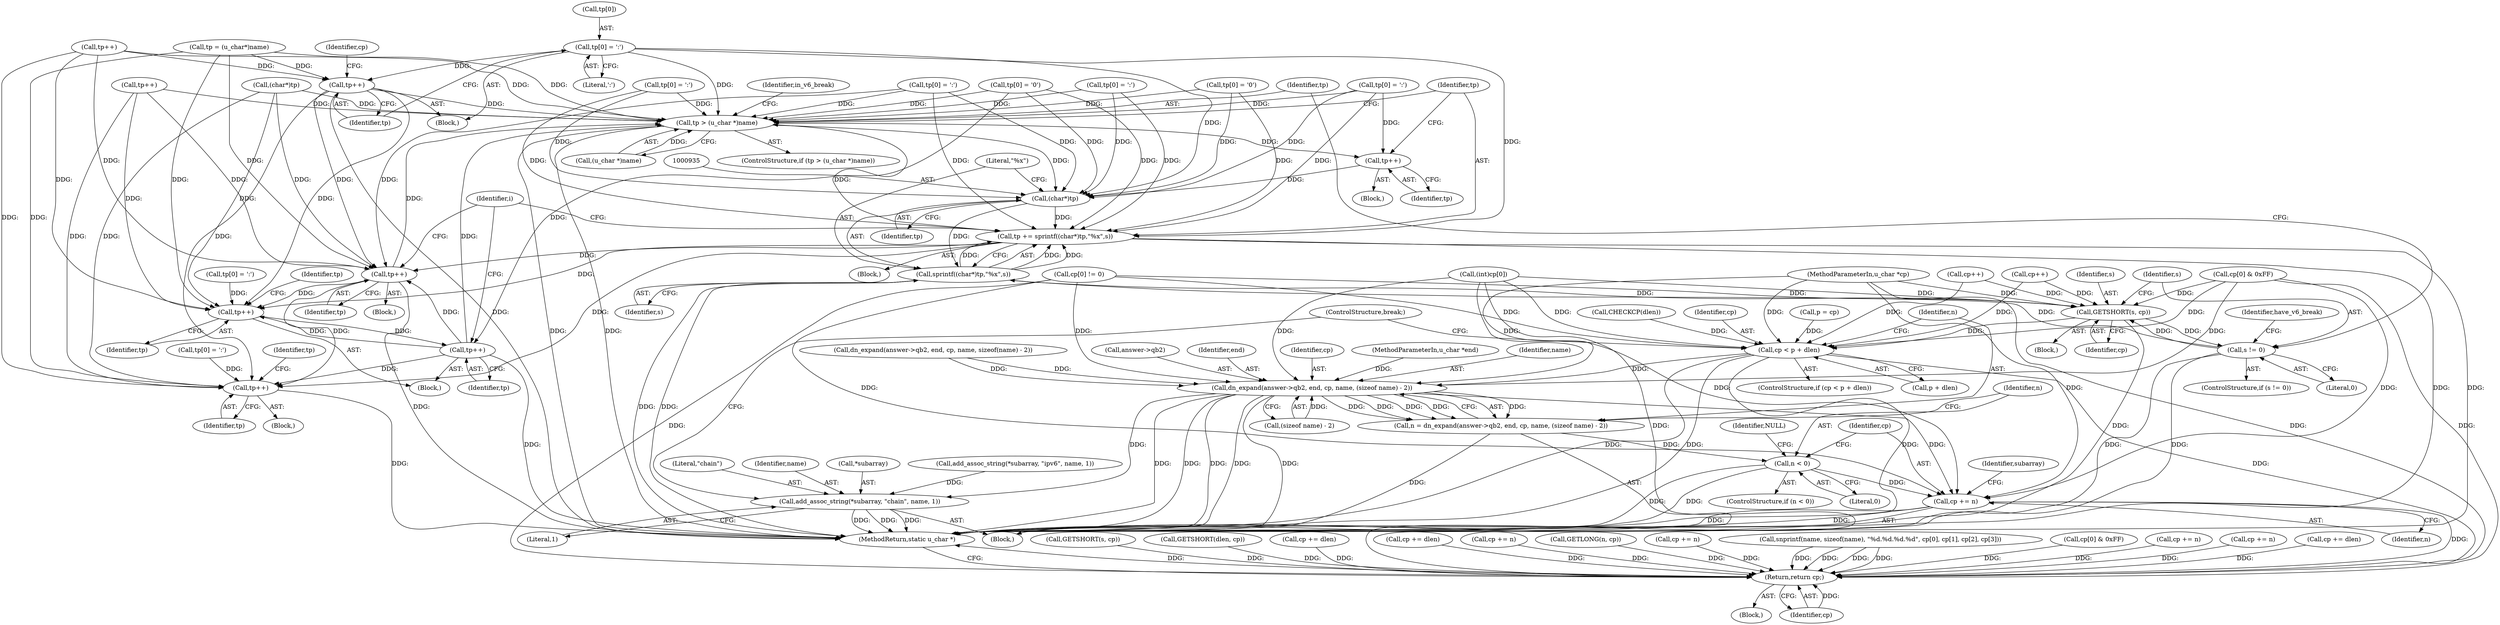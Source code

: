 digraph "0_php-src_2fefae47716d501aec41c1102f3fd4531f070b05_0@array" {
"1000862" [label="(Call,tp[0] = ':')"];
"1000867" [label="(Call,tp++)"];
"1000915" [label="(Call,tp > (u_char *)name)"];
"1000929" [label="(Call,tp++)"];
"1000934" [label="(Call,(char*)tp)"];
"1000931" [label="(Call,tp += sprintf((char*)tp,\"%x\",s))"];
"1000956" [label="(Call,tp++)"];
"1000968" [label="(Call,tp++)"];
"1000975" [label="(Call,tp++)"];
"1000987" [label="(Call,tp++)"];
"1000933" [label="(Call,sprintf((char*)tp,\"%x\",s))"];
"1000906" [label="(Call,GETSHORT(s, cp))"];
"1000910" [label="(Call,s != 0)"];
"1001001" [label="(Call,cp < p + dlen)"];
"1001009" [label="(Call,dn_expand(answer->qb2, end, cp, name, (sizeof name) - 2))"];
"1001007" [label="(Call,n = dn_expand(answer->qb2, end, cp, name, (sizeof name) - 2))"];
"1001021" [label="(Call,n < 0)"];
"1001027" [label="(Call,cp += n)"];
"1001245" [label="(Return,return cp;)"];
"1001030" [label="(Call,add_assoc_string(*subarray, \"chain\", name, 1))"];
"1000889" [label="(Identifier,cp)"];
"1001032" [label="(Identifier,subarray)"];
"1001000" [label="(ControlStructure,if (cp < p + dlen))"];
"1000113" [label="(Block,)"];
"1000930" [label="(Identifier,tp)"];
"1000920" [label="(Block,)"];
"1000970" [label="(Call,tp[0] = '0')"];
"1001013" [label="(Identifier,end)"];
"1001033" [label="(Literal,\"chain\")"];
"1000773" [label="(Call,(int)cp[0])"];
"1001014" [label="(Identifier,cp)"];
"1000936" [label="(Identifier,tp)"];
"1000657" [label="(Call,GETSHORT(s, cp))"];
"1001023" [label="(Literal,0)"];
"1001003" [label="(Call,p + dlen)"];
"1000165" [label="(Call,GETSHORT(dlen, cp))"];
"1000969" [label="(Identifier,tp)"];
"1001241" [label="(Call,cp += dlen)"];
"1000886" [label="(Call,tp++)"];
"1000957" [label="(Identifier,tp)"];
"1001008" [label="(Identifier,n)"];
"1001034" [label="(Identifier,name)"];
"1000929" [label="(Call,tp++)"];
"1001001" [label="(Call,cp < p + dlen)"];
"1000951" [label="(Call,tp[0] = ':')"];
"1001006" [label="(Block,)"];
"1000888" [label="(Call,cp++)"];
"1001031" [label="(Call,*subarray)"];
"1000107" [label="(MethodParameterIn,u_char *end)"];
"1000909" [label="(ControlStructure,if (s != 0))"];
"1001010" [label="(Call,answer->qb2)"];
"1000106" [label="(MethodParameterIn,u_char *cp)"];
"1000275" [label="(Call,cp += dlen)"];
"1000913" [label="(Block,)"];
"1000868" [label="(Identifier,tp)"];
"1001016" [label="(Call,(sizeof name) - 2)"];
"1000917" [label="(Call,(u_char *)name)"];
"1001026" [label="(Identifier,NULL)"];
"1000911" [label="(Identifier,s)"];
"1000962" [label="(Block,)"];
"1001245" [label="(Return,return cp;)"];
"1000938" [label="(Identifier,s)"];
"1000987" [label="(Call,tp++)"];
"1000906" [label="(Call,GETSHORT(s, cp))"];
"1000916" [label="(Identifier,tp)"];
"1000802" [label="(Call,tp[0] = ':')"];
"1000786" [label="(Call,tp = (u_char*)name)"];
"1000914" [label="(ControlStructure,if (tp > (u_char *)name))"];
"1000972" [label="(Identifier,tp)"];
"1000922" [label="(Identifier,in_v6_break)"];
"1001002" [label="(Identifier,cp)"];
"1000903" [label="(Block,)"];
"1000934" [label="(Call,(char*)tp)"];
"1001021" [label="(Call,n < 0)"];
"1000779" [label="(Call,cp++)"];
"1000968" [label="(Call,tp++)"];
"1000833" [label="(Call,tp[0] = ':')"];
"1000414" [label="(Call,cp += n)"];
"1000759" [label="(Call,p = cp)"];
"1000628" [label="(Call,GETLONG(n, cp))"];
"1000841" [label="(Call,(char*)tp)"];
"1000352" [label="(Call,cp += n)"];
"1000252" [label="(Call,snprintf(name, sizeof(name), \"%d.%d.%d.%d\", cp[0], cp[1], cp[2], cp[3]))"];
"1000924" [label="(Call,tp[0] = ':')"];
"1000908" [label="(Identifier,cp)"];
"1000902" [label="(Identifier,i)"];
"1000982" [label="(Call,tp[0] = ':')"];
"1001183" [label="(Call,cp[0] & 0xFF)"];
"1000944" [label="(Block,)"];
"1001246" [label="(Identifier,cp)"];
"1001022" [label="(Identifier,n)"];
"1001224" [label="(Call,cp += n)"];
"1001027" [label="(Call,cp += n)"];
"1001020" [label="(ControlStructure,if (n < 0))"];
"1000915" [label="(Call,tp > (u_char *)name)"];
"1001092" [label="(Call,cp += n)"];
"1000511" [label="(Call,cp += dlen)"];
"1000807" [label="(Call,tp++)"];
"1000862" [label="(Call,tp[0] = ':')"];
"1000994" [label="(Call,add_assoc_string(*subarray, \"ipv6\", name, 1))"];
"1001028" [label="(Identifier,cp)"];
"1000912" [label="(Literal,0)"];
"1001009" [label="(Call,dn_expand(answer->qb2, end, cp, name, (sizeof name) - 2))"];
"1000963" [label="(Call,tp[0] = ':')"];
"1001029" [label="(Identifier,n)"];
"1001030" [label="(Call,add_assoc_string(*subarray, \"chain\", name, 1))"];
"1000866" [label="(Literal,':')"];
"1000855" [label="(Block,)"];
"1000932" [label="(Identifier,tp)"];
"1000981" [label="(Block,)"];
"1000937" [label="(Literal,\"%x\")"];
"1000943" [label="(Identifier,have_v6_break)"];
"1000991" [label="(Identifier,tp)"];
"1001035" [label="(Literal,1)"];
"1000817" [label="(Call,cp[0] != 0)"];
"1000910" [label="(Call,s != 0)"];
"1000867" [label="(Call,tp++)"];
"1001015" [label="(Identifier,name)"];
"1000975" [label="(Call,tp++)"];
"1000136" [label="(Call,dn_expand(answer->qb2, end, cp, name, sizeof(name) - 2))"];
"1000881" [label="(Call,tp[0] = '0')"];
"1000988" [label="(Identifier,tp)"];
"1000907" [label="(Identifier,s)"];
"1001247" [label="(MethodReturn,static u_char *)"];
"1000931" [label="(Call,tp += sprintf((char*)tp,\"%x\",s))"];
"1000845" [label="(Call,cp[0] & 0xFF)"];
"1001007" [label="(Call,n = dn_expand(answer->qb2, end, cp, name, (sizeof name) - 2))"];
"1001036" [label="(ControlStructure,break;)"];
"1000956" [label="(Call,tp++)"];
"1000933" [label="(Call,sprintf((char*)tp,\"%x\",s))"];
"1000168" [label="(Call,CHECKCP(dlen))"];
"1000976" [label="(Identifier,tp)"];
"1000863" [label="(Call,tp[0])"];
"1000862" -> "1000855"  [label="AST: "];
"1000862" -> "1000866"  [label="CFG: "];
"1000863" -> "1000862"  [label="AST: "];
"1000866" -> "1000862"  [label="AST: "];
"1000868" -> "1000862"  [label="CFG: "];
"1000862" -> "1000867"  [label="DDG: "];
"1000862" -> "1000915"  [label="DDG: "];
"1000862" -> "1000931"  [label="DDG: "];
"1000862" -> "1000934"  [label="DDG: "];
"1000867" -> "1000855"  [label="AST: "];
"1000867" -> "1000868"  [label="CFG: "];
"1000868" -> "1000867"  [label="AST: "];
"1000889" -> "1000867"  [label="CFG: "];
"1000867" -> "1001247"  [label="DDG: "];
"1000807" -> "1000867"  [label="DDG: "];
"1000786" -> "1000867"  [label="DDG: "];
"1000867" -> "1000915"  [label="DDG: "];
"1000867" -> "1000956"  [label="DDG: "];
"1000867" -> "1000968"  [label="DDG: "];
"1000867" -> "1000987"  [label="DDG: "];
"1000915" -> "1000914"  [label="AST: "];
"1000915" -> "1000917"  [label="CFG: "];
"1000916" -> "1000915"  [label="AST: "];
"1000917" -> "1000915"  [label="AST: "];
"1000922" -> "1000915"  [label="CFG: "];
"1000932" -> "1000915"  [label="CFG: "];
"1000915" -> "1001247"  [label="DDG: "];
"1000915" -> "1001247"  [label="DDG: "];
"1000841" -> "1000915"  [label="DDG: "];
"1000802" -> "1000915"  [label="DDG: "];
"1000924" -> "1000915"  [label="DDG: "];
"1000956" -> "1000915"  [label="DDG: "];
"1000881" -> "1000915"  [label="DDG: "];
"1000931" -> "1000915"  [label="DDG: "];
"1000975" -> "1000915"  [label="DDG: "];
"1000807" -> "1000915"  [label="DDG: "];
"1000833" -> "1000915"  [label="DDG: "];
"1000951" -> "1000915"  [label="DDG: "];
"1000886" -> "1000915"  [label="DDG: "];
"1000786" -> "1000915"  [label="DDG: "];
"1000970" -> "1000915"  [label="DDG: "];
"1000917" -> "1000915"  [label="DDG: "];
"1000915" -> "1000929"  [label="DDG: "];
"1000915" -> "1000934"  [label="DDG: "];
"1000929" -> "1000920"  [label="AST: "];
"1000929" -> "1000930"  [label="CFG: "];
"1000930" -> "1000929"  [label="AST: "];
"1000932" -> "1000929"  [label="CFG: "];
"1000924" -> "1000929"  [label="DDG: "];
"1000929" -> "1000934"  [label="DDG: "];
"1000934" -> "1000933"  [label="AST: "];
"1000934" -> "1000936"  [label="CFG: "];
"1000935" -> "1000934"  [label="AST: "];
"1000936" -> "1000934"  [label="AST: "];
"1000937" -> "1000934"  [label="CFG: "];
"1000934" -> "1000931"  [label="DDG: "];
"1000934" -> "1000933"  [label="DDG: "];
"1000833" -> "1000934"  [label="DDG: "];
"1000802" -> "1000934"  [label="DDG: "];
"1000924" -> "1000934"  [label="DDG: "];
"1000951" -> "1000934"  [label="DDG: "];
"1000970" -> "1000934"  [label="DDG: "];
"1000881" -> "1000934"  [label="DDG: "];
"1000931" -> "1000913"  [label="AST: "];
"1000931" -> "1000933"  [label="CFG: "];
"1000932" -> "1000931"  [label="AST: "];
"1000933" -> "1000931"  [label="AST: "];
"1000902" -> "1000931"  [label="CFG: "];
"1000931" -> "1001247"  [label="DDG: "];
"1000931" -> "1001247"  [label="DDG: "];
"1000933" -> "1000931"  [label="DDG: "];
"1000933" -> "1000931"  [label="DDG: "];
"1000933" -> "1000931"  [label="DDG: "];
"1000802" -> "1000931"  [label="DDG: "];
"1000924" -> "1000931"  [label="DDG: "];
"1000951" -> "1000931"  [label="DDG: "];
"1000970" -> "1000931"  [label="DDG: "];
"1000881" -> "1000931"  [label="DDG: "];
"1000833" -> "1000931"  [label="DDG: "];
"1000931" -> "1000956"  [label="DDG: "];
"1000931" -> "1000968"  [label="DDG: "];
"1000931" -> "1000987"  [label="DDG: "];
"1000956" -> "1000944"  [label="AST: "];
"1000956" -> "1000957"  [label="CFG: "];
"1000957" -> "1000956"  [label="AST: "];
"1000902" -> "1000956"  [label="CFG: "];
"1000956" -> "1001247"  [label="DDG: "];
"1000841" -> "1000956"  [label="DDG: "];
"1000807" -> "1000956"  [label="DDG: "];
"1000786" -> "1000956"  [label="DDG: "];
"1000975" -> "1000956"  [label="DDG: "];
"1000951" -> "1000956"  [label="DDG: "];
"1000886" -> "1000956"  [label="DDG: "];
"1000956" -> "1000968"  [label="DDG: "];
"1000956" -> "1000987"  [label="DDG: "];
"1000968" -> "1000962"  [label="AST: "];
"1000968" -> "1000969"  [label="CFG: "];
"1000969" -> "1000968"  [label="AST: "];
"1000972" -> "1000968"  [label="CFG: "];
"1000841" -> "1000968"  [label="DDG: "];
"1000807" -> "1000968"  [label="DDG: "];
"1000963" -> "1000968"  [label="DDG: "];
"1000886" -> "1000968"  [label="DDG: "];
"1000786" -> "1000968"  [label="DDG: "];
"1000975" -> "1000968"  [label="DDG: "];
"1000968" -> "1000975"  [label="DDG: "];
"1000975" -> "1000962"  [label="AST: "];
"1000975" -> "1000976"  [label="CFG: "];
"1000976" -> "1000975"  [label="AST: "];
"1000902" -> "1000975"  [label="CFG: "];
"1000975" -> "1001247"  [label="DDG: "];
"1000970" -> "1000975"  [label="DDG: "];
"1000975" -> "1000987"  [label="DDG: "];
"1000987" -> "1000981"  [label="AST: "];
"1000987" -> "1000988"  [label="CFG: "];
"1000988" -> "1000987"  [label="AST: "];
"1000991" -> "1000987"  [label="CFG: "];
"1000987" -> "1001247"  [label="DDG: "];
"1000841" -> "1000987"  [label="DDG: "];
"1000807" -> "1000987"  [label="DDG: "];
"1000886" -> "1000987"  [label="DDG: "];
"1000786" -> "1000987"  [label="DDG: "];
"1000982" -> "1000987"  [label="DDG: "];
"1000933" -> "1000938"  [label="CFG: "];
"1000937" -> "1000933"  [label="AST: "];
"1000938" -> "1000933"  [label="AST: "];
"1000933" -> "1001247"  [label="DDG: "];
"1000933" -> "1001247"  [label="DDG: "];
"1000933" -> "1000906"  [label="DDG: "];
"1000910" -> "1000933"  [label="DDG: "];
"1000906" -> "1000903"  [label="AST: "];
"1000906" -> "1000908"  [label="CFG: "];
"1000907" -> "1000906"  [label="AST: "];
"1000908" -> "1000906"  [label="AST: "];
"1000911" -> "1000906"  [label="CFG: "];
"1000906" -> "1001247"  [label="DDG: "];
"1000910" -> "1000906"  [label="DDG: "];
"1000779" -> "1000906"  [label="DDG: "];
"1000817" -> "1000906"  [label="DDG: "];
"1000845" -> "1000906"  [label="DDG: "];
"1000888" -> "1000906"  [label="DDG: "];
"1000773" -> "1000906"  [label="DDG: "];
"1000106" -> "1000906"  [label="DDG: "];
"1000906" -> "1000910"  [label="DDG: "];
"1000906" -> "1001001"  [label="DDG: "];
"1000910" -> "1000909"  [label="AST: "];
"1000910" -> "1000912"  [label="CFG: "];
"1000911" -> "1000910"  [label="AST: "];
"1000912" -> "1000910"  [label="AST: "];
"1000916" -> "1000910"  [label="CFG: "];
"1000943" -> "1000910"  [label="CFG: "];
"1000910" -> "1001247"  [label="DDG: "];
"1000910" -> "1001247"  [label="DDG: "];
"1001001" -> "1001000"  [label="AST: "];
"1001001" -> "1001003"  [label="CFG: "];
"1001002" -> "1001001"  [label="AST: "];
"1001003" -> "1001001"  [label="AST: "];
"1001008" -> "1001001"  [label="CFG: "];
"1001036" -> "1001001"  [label="CFG: "];
"1001001" -> "1001247"  [label="DDG: "];
"1001001" -> "1001247"  [label="DDG: "];
"1001001" -> "1001247"  [label="DDG: "];
"1000779" -> "1001001"  [label="DDG: "];
"1000817" -> "1001001"  [label="DDG: "];
"1000845" -> "1001001"  [label="DDG: "];
"1000888" -> "1001001"  [label="DDG: "];
"1000773" -> "1001001"  [label="DDG: "];
"1000106" -> "1001001"  [label="DDG: "];
"1000759" -> "1001001"  [label="DDG: "];
"1000168" -> "1001001"  [label="DDG: "];
"1001001" -> "1001009"  [label="DDG: "];
"1001001" -> "1001245"  [label="DDG: "];
"1001009" -> "1001007"  [label="AST: "];
"1001009" -> "1001016"  [label="CFG: "];
"1001010" -> "1001009"  [label="AST: "];
"1001013" -> "1001009"  [label="AST: "];
"1001014" -> "1001009"  [label="AST: "];
"1001015" -> "1001009"  [label="AST: "];
"1001016" -> "1001009"  [label="AST: "];
"1001007" -> "1001009"  [label="CFG: "];
"1001009" -> "1001247"  [label="DDG: "];
"1001009" -> "1001247"  [label="DDG: "];
"1001009" -> "1001247"  [label="DDG: "];
"1001009" -> "1001247"  [label="DDG: "];
"1001009" -> "1001247"  [label="DDG: "];
"1001009" -> "1001007"  [label="DDG: "];
"1001009" -> "1001007"  [label="DDG: "];
"1001009" -> "1001007"  [label="DDG: "];
"1001009" -> "1001007"  [label="DDG: "];
"1001009" -> "1001007"  [label="DDG: "];
"1000136" -> "1001009"  [label="DDG: "];
"1000136" -> "1001009"  [label="DDG: "];
"1000107" -> "1001009"  [label="DDG: "];
"1000817" -> "1001009"  [label="DDG: "];
"1000845" -> "1001009"  [label="DDG: "];
"1000773" -> "1001009"  [label="DDG: "];
"1000106" -> "1001009"  [label="DDG: "];
"1001016" -> "1001009"  [label="DDG: "];
"1001009" -> "1001027"  [label="DDG: "];
"1001009" -> "1001030"  [label="DDG: "];
"1001007" -> "1001006"  [label="AST: "];
"1001008" -> "1001007"  [label="AST: "];
"1001022" -> "1001007"  [label="CFG: "];
"1001007" -> "1001247"  [label="DDG: "];
"1001007" -> "1001021"  [label="DDG: "];
"1001021" -> "1001020"  [label="AST: "];
"1001021" -> "1001023"  [label="CFG: "];
"1001022" -> "1001021"  [label="AST: "];
"1001023" -> "1001021"  [label="AST: "];
"1001026" -> "1001021"  [label="CFG: "];
"1001028" -> "1001021"  [label="CFG: "];
"1001021" -> "1001247"  [label="DDG: "];
"1001021" -> "1001247"  [label="DDG: "];
"1001021" -> "1001027"  [label="DDG: "];
"1001027" -> "1001006"  [label="AST: "];
"1001027" -> "1001029"  [label="CFG: "];
"1001028" -> "1001027"  [label="AST: "];
"1001029" -> "1001027"  [label="AST: "];
"1001032" -> "1001027"  [label="CFG: "];
"1001027" -> "1001247"  [label="DDG: "];
"1001027" -> "1001247"  [label="DDG: "];
"1000817" -> "1001027"  [label="DDG: "];
"1000845" -> "1001027"  [label="DDG: "];
"1000773" -> "1001027"  [label="DDG: "];
"1000106" -> "1001027"  [label="DDG: "];
"1001027" -> "1001245"  [label="DDG: "];
"1001245" -> "1000113"  [label="AST: "];
"1001245" -> "1001246"  [label="CFG: "];
"1001246" -> "1001245"  [label="AST: "];
"1001247" -> "1001245"  [label="CFG: "];
"1001245" -> "1001247"  [label="DDG: "];
"1001246" -> "1001245"  [label="DDG: "];
"1000817" -> "1001245"  [label="DDG: "];
"1000352" -> "1001245"  [label="DDG: "];
"1000165" -> "1001245"  [label="DDG: "];
"1000252" -> "1001245"  [label="DDG: "];
"1000252" -> "1001245"  [label="DDG: "];
"1000252" -> "1001245"  [label="DDG: "];
"1000252" -> "1001245"  [label="DDG: "];
"1000845" -> "1001245"  [label="DDG: "];
"1000628" -> "1001245"  [label="DDG: "];
"1001183" -> "1001245"  [label="DDG: "];
"1000275" -> "1001245"  [label="DDG: "];
"1001224" -> "1001245"  [label="DDG: "];
"1000414" -> "1001245"  [label="DDG: "];
"1001241" -> "1001245"  [label="DDG: "];
"1000657" -> "1001245"  [label="DDG: "];
"1000511" -> "1001245"  [label="DDG: "];
"1001092" -> "1001245"  [label="DDG: "];
"1000773" -> "1001245"  [label="DDG: "];
"1000106" -> "1001245"  [label="DDG: "];
"1001030" -> "1001006"  [label="AST: "];
"1001030" -> "1001035"  [label="CFG: "];
"1001031" -> "1001030"  [label="AST: "];
"1001033" -> "1001030"  [label="AST: "];
"1001034" -> "1001030"  [label="AST: "];
"1001035" -> "1001030"  [label="AST: "];
"1001036" -> "1001030"  [label="CFG: "];
"1001030" -> "1001247"  [label="DDG: "];
"1001030" -> "1001247"  [label="DDG: "];
"1001030" -> "1001247"  [label="DDG: "];
"1000994" -> "1001030"  [label="DDG: "];
}
